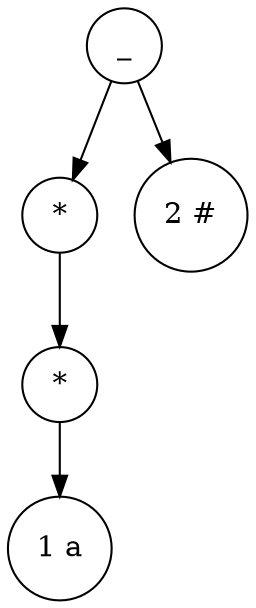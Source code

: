 digraph Tree {
node [shape=circle];
93931964044416 [label="_"];
93931964044416 -> 93931964044208;
93931964044208 [label="*"];
93931964044208 -> 93931964044160;
93931964044160 [label="*"];
93931964044160 -> 93931964043968;
93931964043968 [label="1 a"];
93931964044416 -> 93931964044256;
93931964044256 [label="2 #"];
}
